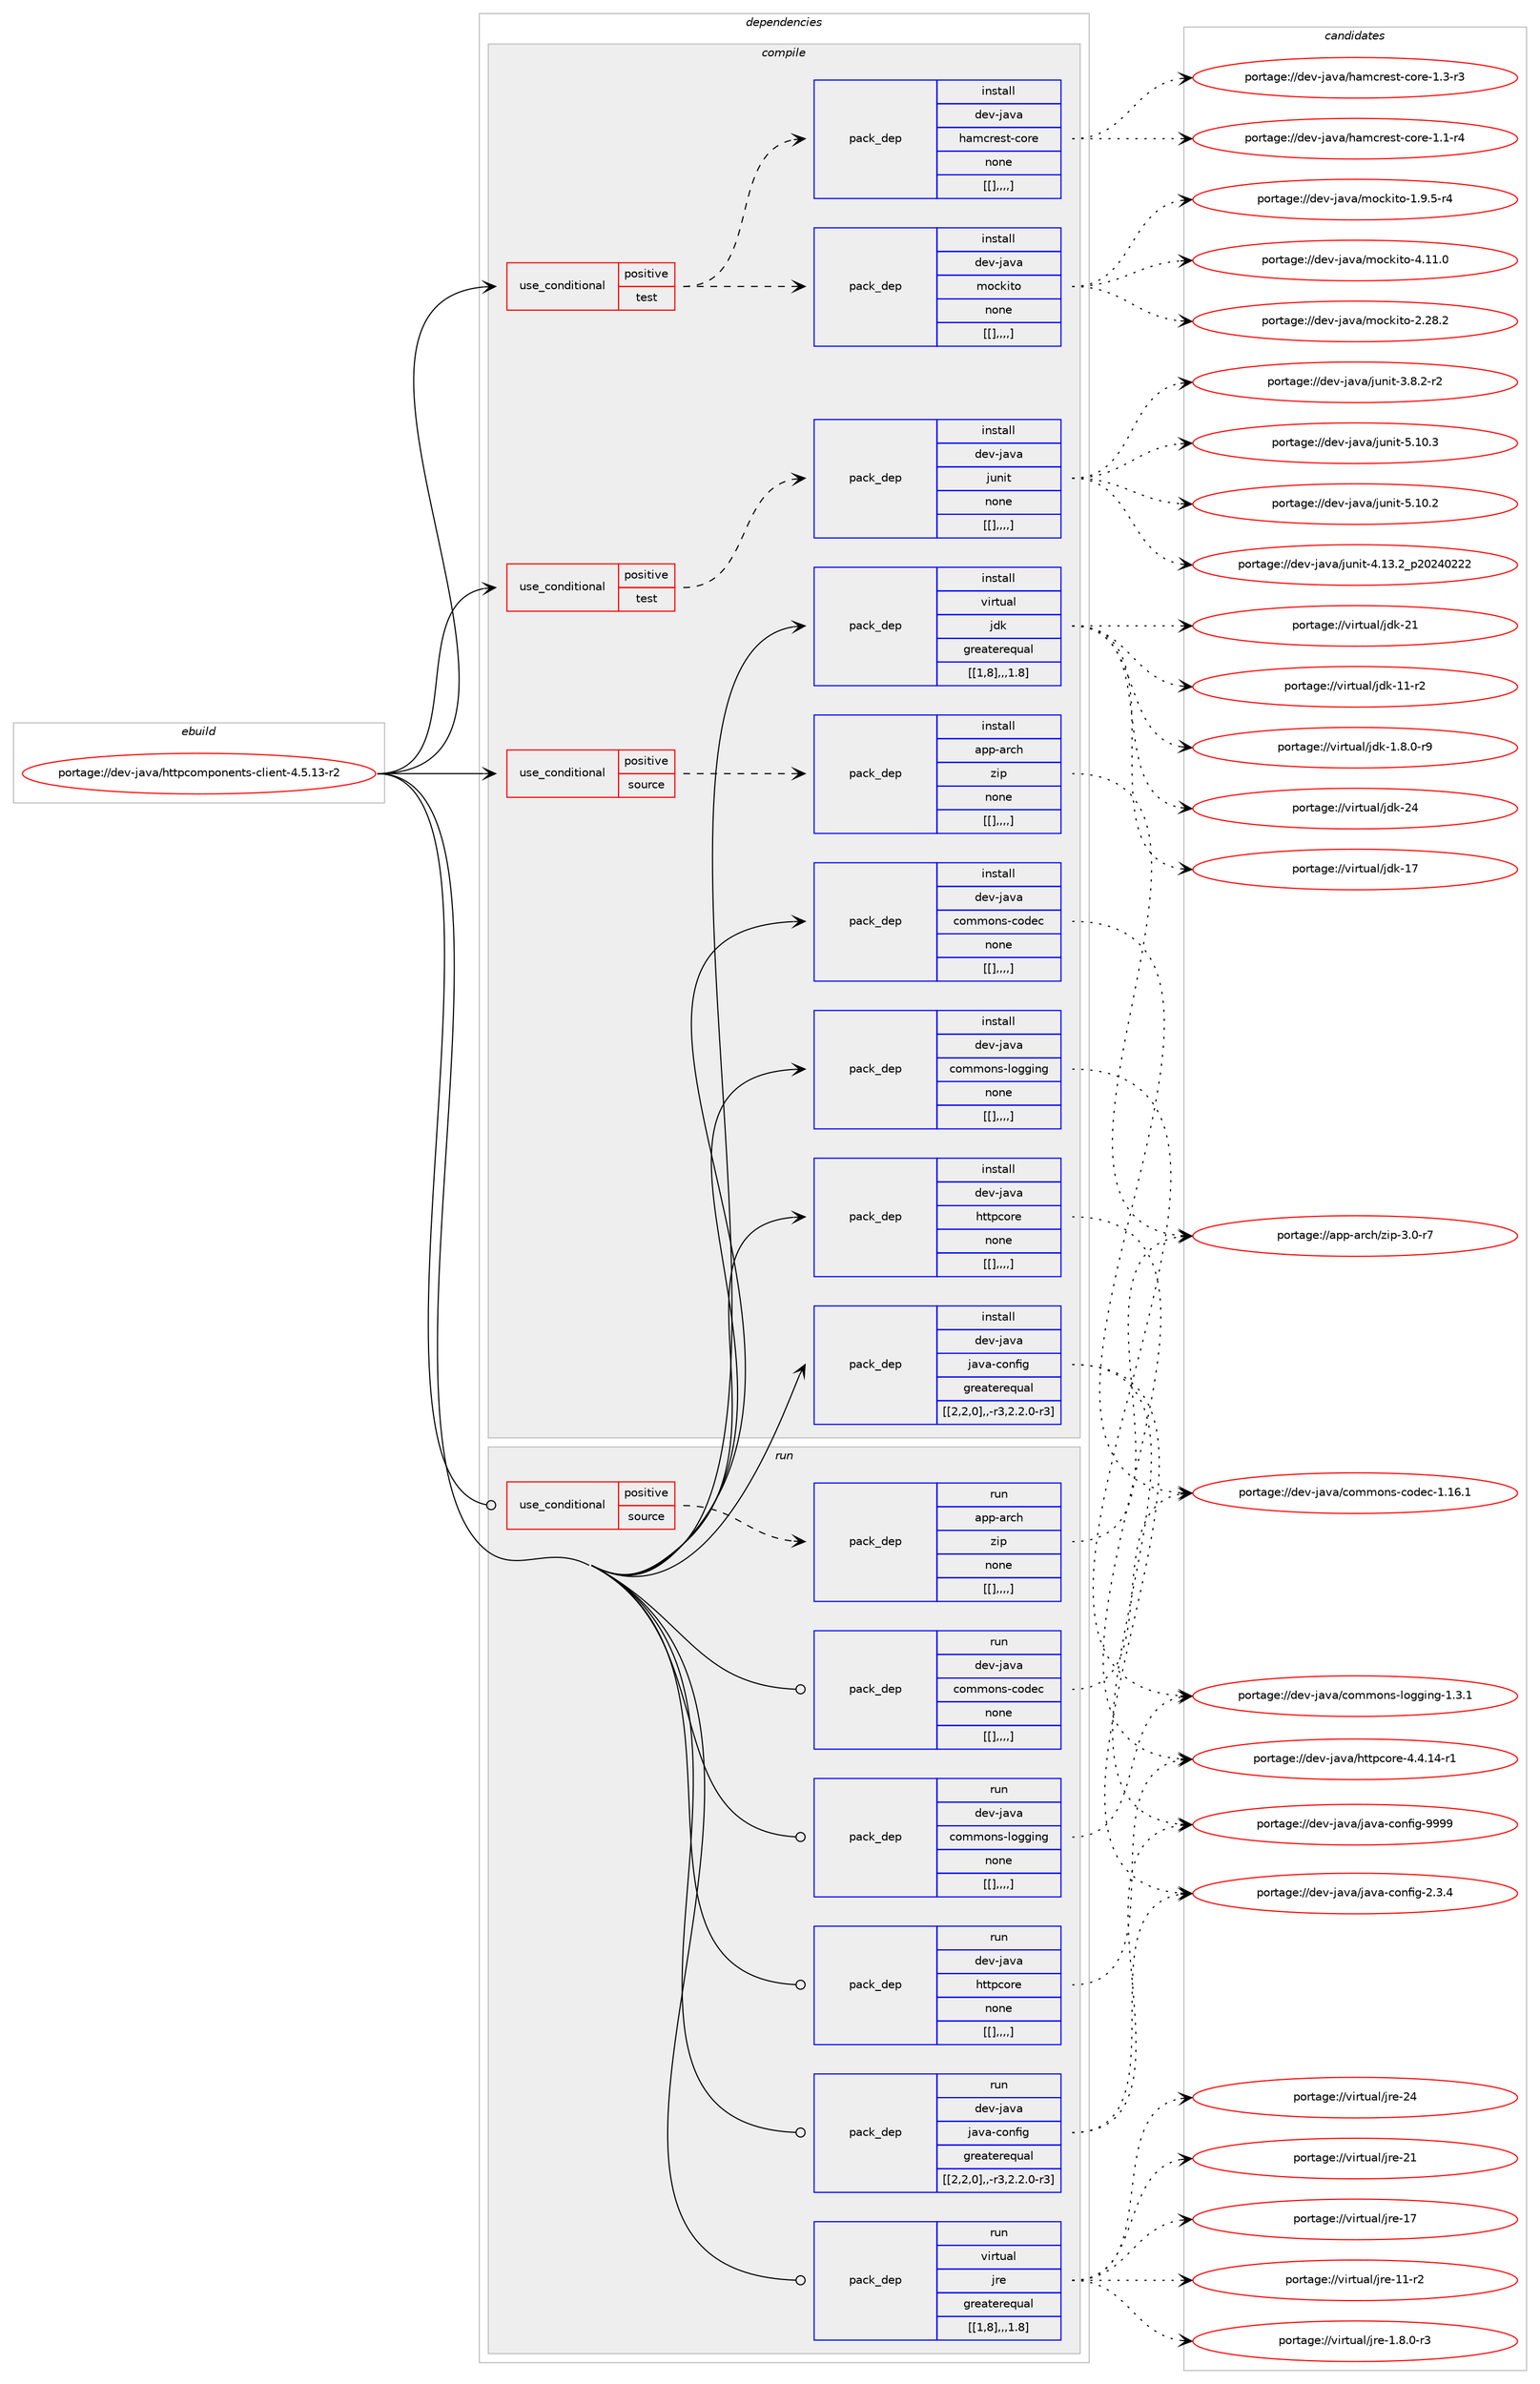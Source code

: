 digraph prolog {

# *************
# Graph options
# *************

newrank=true;
concentrate=true;
compound=true;
graph [rankdir=LR,fontname=Helvetica,fontsize=10,ranksep=1.5];#, ranksep=2.5, nodesep=0.2];
edge  [arrowhead=vee];
node  [fontname=Helvetica,fontsize=10];

# **********
# The ebuild
# **********

subgraph cluster_leftcol {
color=gray;
label=<<i>ebuild</i>>;
id [label="portage://dev-java/httpcomponents-client-4.5.13-r2", color=red, width=4, href="../dev-java/httpcomponents-client-4.5.13-r2.svg"];
}

# ****************
# The dependencies
# ****************

subgraph cluster_midcol {
color=gray;
label=<<i>dependencies</i>>;
subgraph cluster_compile {
fillcolor="#eeeeee";
style=filled;
label=<<i>compile</i>>;
subgraph cond22167 {
dependency94561 [label=<<TABLE BORDER="0" CELLBORDER="1" CELLSPACING="0" CELLPADDING="4"><TR><TD ROWSPAN="3" CELLPADDING="10">use_conditional</TD></TR><TR><TD>positive</TD></TR><TR><TD>source</TD></TR></TABLE>>, shape=none, color=red];
subgraph pack71344 {
dependency94562 [label=<<TABLE BORDER="0" CELLBORDER="1" CELLSPACING="0" CELLPADDING="4" WIDTH="220"><TR><TD ROWSPAN="6" CELLPADDING="30">pack_dep</TD></TR><TR><TD WIDTH="110">install</TD></TR><TR><TD>app-arch</TD></TR><TR><TD>zip</TD></TR><TR><TD>none</TD></TR><TR><TD>[[],,,,]</TD></TR></TABLE>>, shape=none, color=blue];
}
dependency94561:e -> dependency94562:w [weight=20,style="dashed",arrowhead="vee"];
}
id:e -> dependency94561:w [weight=20,style="solid",arrowhead="vee"];
subgraph cond22168 {
dependency94563 [label=<<TABLE BORDER="0" CELLBORDER="1" CELLSPACING="0" CELLPADDING="4"><TR><TD ROWSPAN="3" CELLPADDING="10">use_conditional</TD></TR><TR><TD>positive</TD></TR><TR><TD>test</TD></TR></TABLE>>, shape=none, color=red];
subgraph pack71345 {
dependency94564 [label=<<TABLE BORDER="0" CELLBORDER="1" CELLSPACING="0" CELLPADDING="4" WIDTH="220"><TR><TD ROWSPAN="6" CELLPADDING="30">pack_dep</TD></TR><TR><TD WIDTH="110">install</TD></TR><TR><TD>dev-java</TD></TR><TR><TD>hamcrest-core</TD></TR><TR><TD>none</TD></TR><TR><TD>[[],,,,]</TD></TR></TABLE>>, shape=none, color=blue];
}
dependency94563:e -> dependency94564:w [weight=20,style="dashed",arrowhead="vee"];
subgraph pack71346 {
dependency94565 [label=<<TABLE BORDER="0" CELLBORDER="1" CELLSPACING="0" CELLPADDING="4" WIDTH="220"><TR><TD ROWSPAN="6" CELLPADDING="30">pack_dep</TD></TR><TR><TD WIDTH="110">install</TD></TR><TR><TD>dev-java</TD></TR><TR><TD>mockito</TD></TR><TR><TD>none</TD></TR><TR><TD>[[],,,,]</TD></TR></TABLE>>, shape=none, color=blue];
}
dependency94563:e -> dependency94565:w [weight=20,style="dashed",arrowhead="vee"];
}
id:e -> dependency94563:w [weight=20,style="solid",arrowhead="vee"];
subgraph cond22169 {
dependency94566 [label=<<TABLE BORDER="0" CELLBORDER="1" CELLSPACING="0" CELLPADDING="4"><TR><TD ROWSPAN="3" CELLPADDING="10">use_conditional</TD></TR><TR><TD>positive</TD></TR><TR><TD>test</TD></TR></TABLE>>, shape=none, color=red];
subgraph pack71347 {
dependency94567 [label=<<TABLE BORDER="0" CELLBORDER="1" CELLSPACING="0" CELLPADDING="4" WIDTH="220"><TR><TD ROWSPAN="6" CELLPADDING="30">pack_dep</TD></TR><TR><TD WIDTH="110">install</TD></TR><TR><TD>dev-java</TD></TR><TR><TD>junit</TD></TR><TR><TD>none</TD></TR><TR><TD>[[],,,,]</TD></TR></TABLE>>, shape=none, color=blue];
}
dependency94566:e -> dependency94567:w [weight=20,style="dashed",arrowhead="vee"];
}
id:e -> dependency94566:w [weight=20,style="solid",arrowhead="vee"];
subgraph pack71348 {
dependency94568 [label=<<TABLE BORDER="0" CELLBORDER="1" CELLSPACING="0" CELLPADDING="4" WIDTH="220"><TR><TD ROWSPAN="6" CELLPADDING="30">pack_dep</TD></TR><TR><TD WIDTH="110">install</TD></TR><TR><TD>dev-java</TD></TR><TR><TD>commons-codec</TD></TR><TR><TD>none</TD></TR><TR><TD>[[],,,,]</TD></TR></TABLE>>, shape=none, color=blue];
}
id:e -> dependency94568:w [weight=20,style="solid",arrowhead="vee"];
subgraph pack71349 {
dependency94569 [label=<<TABLE BORDER="0" CELLBORDER="1" CELLSPACING="0" CELLPADDING="4" WIDTH="220"><TR><TD ROWSPAN="6" CELLPADDING="30">pack_dep</TD></TR><TR><TD WIDTH="110">install</TD></TR><TR><TD>dev-java</TD></TR><TR><TD>commons-logging</TD></TR><TR><TD>none</TD></TR><TR><TD>[[],,,,]</TD></TR></TABLE>>, shape=none, color=blue];
}
id:e -> dependency94569:w [weight=20,style="solid",arrowhead="vee"];
subgraph pack71350 {
dependency94570 [label=<<TABLE BORDER="0" CELLBORDER="1" CELLSPACING="0" CELLPADDING="4" WIDTH="220"><TR><TD ROWSPAN="6" CELLPADDING="30">pack_dep</TD></TR><TR><TD WIDTH="110">install</TD></TR><TR><TD>dev-java</TD></TR><TR><TD>httpcore</TD></TR><TR><TD>none</TD></TR><TR><TD>[[],,,,]</TD></TR></TABLE>>, shape=none, color=blue];
}
id:e -> dependency94570:w [weight=20,style="solid",arrowhead="vee"];
subgraph pack71351 {
dependency94571 [label=<<TABLE BORDER="0" CELLBORDER="1" CELLSPACING="0" CELLPADDING="4" WIDTH="220"><TR><TD ROWSPAN="6" CELLPADDING="30">pack_dep</TD></TR><TR><TD WIDTH="110">install</TD></TR><TR><TD>dev-java</TD></TR><TR><TD>java-config</TD></TR><TR><TD>greaterequal</TD></TR><TR><TD>[[2,2,0],,-r3,2.2.0-r3]</TD></TR></TABLE>>, shape=none, color=blue];
}
id:e -> dependency94571:w [weight=20,style="solid",arrowhead="vee"];
subgraph pack71352 {
dependency94572 [label=<<TABLE BORDER="0" CELLBORDER="1" CELLSPACING="0" CELLPADDING="4" WIDTH="220"><TR><TD ROWSPAN="6" CELLPADDING="30">pack_dep</TD></TR><TR><TD WIDTH="110">install</TD></TR><TR><TD>virtual</TD></TR><TR><TD>jdk</TD></TR><TR><TD>greaterequal</TD></TR><TR><TD>[[1,8],,,1.8]</TD></TR></TABLE>>, shape=none, color=blue];
}
id:e -> dependency94572:w [weight=20,style="solid",arrowhead="vee"];
}
subgraph cluster_compileandrun {
fillcolor="#eeeeee";
style=filled;
label=<<i>compile and run</i>>;
}
subgraph cluster_run {
fillcolor="#eeeeee";
style=filled;
label=<<i>run</i>>;
subgraph cond22170 {
dependency94573 [label=<<TABLE BORDER="0" CELLBORDER="1" CELLSPACING="0" CELLPADDING="4"><TR><TD ROWSPAN="3" CELLPADDING="10">use_conditional</TD></TR><TR><TD>positive</TD></TR><TR><TD>source</TD></TR></TABLE>>, shape=none, color=red];
subgraph pack71353 {
dependency94574 [label=<<TABLE BORDER="0" CELLBORDER="1" CELLSPACING="0" CELLPADDING="4" WIDTH="220"><TR><TD ROWSPAN="6" CELLPADDING="30">pack_dep</TD></TR><TR><TD WIDTH="110">run</TD></TR><TR><TD>app-arch</TD></TR><TR><TD>zip</TD></TR><TR><TD>none</TD></TR><TR><TD>[[],,,,]</TD></TR></TABLE>>, shape=none, color=blue];
}
dependency94573:e -> dependency94574:w [weight=20,style="dashed",arrowhead="vee"];
}
id:e -> dependency94573:w [weight=20,style="solid",arrowhead="odot"];
subgraph pack71354 {
dependency94575 [label=<<TABLE BORDER="0" CELLBORDER="1" CELLSPACING="0" CELLPADDING="4" WIDTH="220"><TR><TD ROWSPAN="6" CELLPADDING="30">pack_dep</TD></TR><TR><TD WIDTH="110">run</TD></TR><TR><TD>dev-java</TD></TR><TR><TD>commons-codec</TD></TR><TR><TD>none</TD></TR><TR><TD>[[],,,,]</TD></TR></TABLE>>, shape=none, color=blue];
}
id:e -> dependency94575:w [weight=20,style="solid",arrowhead="odot"];
subgraph pack71355 {
dependency94576 [label=<<TABLE BORDER="0" CELLBORDER="1" CELLSPACING="0" CELLPADDING="4" WIDTH="220"><TR><TD ROWSPAN="6" CELLPADDING="30">pack_dep</TD></TR><TR><TD WIDTH="110">run</TD></TR><TR><TD>dev-java</TD></TR><TR><TD>commons-logging</TD></TR><TR><TD>none</TD></TR><TR><TD>[[],,,,]</TD></TR></TABLE>>, shape=none, color=blue];
}
id:e -> dependency94576:w [weight=20,style="solid",arrowhead="odot"];
subgraph pack71356 {
dependency94577 [label=<<TABLE BORDER="0" CELLBORDER="1" CELLSPACING="0" CELLPADDING="4" WIDTH="220"><TR><TD ROWSPAN="6" CELLPADDING="30">pack_dep</TD></TR><TR><TD WIDTH="110">run</TD></TR><TR><TD>dev-java</TD></TR><TR><TD>httpcore</TD></TR><TR><TD>none</TD></TR><TR><TD>[[],,,,]</TD></TR></TABLE>>, shape=none, color=blue];
}
id:e -> dependency94577:w [weight=20,style="solid",arrowhead="odot"];
subgraph pack71357 {
dependency94578 [label=<<TABLE BORDER="0" CELLBORDER="1" CELLSPACING="0" CELLPADDING="4" WIDTH="220"><TR><TD ROWSPAN="6" CELLPADDING="30">pack_dep</TD></TR><TR><TD WIDTH="110">run</TD></TR><TR><TD>dev-java</TD></TR><TR><TD>java-config</TD></TR><TR><TD>greaterequal</TD></TR><TR><TD>[[2,2,0],,-r3,2.2.0-r3]</TD></TR></TABLE>>, shape=none, color=blue];
}
id:e -> dependency94578:w [weight=20,style="solid",arrowhead="odot"];
subgraph pack71358 {
dependency94579 [label=<<TABLE BORDER="0" CELLBORDER="1" CELLSPACING="0" CELLPADDING="4" WIDTH="220"><TR><TD ROWSPAN="6" CELLPADDING="30">pack_dep</TD></TR><TR><TD WIDTH="110">run</TD></TR><TR><TD>virtual</TD></TR><TR><TD>jre</TD></TR><TR><TD>greaterequal</TD></TR><TR><TD>[[1,8],,,1.8]</TD></TR></TABLE>>, shape=none, color=blue];
}
id:e -> dependency94579:w [weight=20,style="solid",arrowhead="odot"];
}
}

# **************
# The candidates
# **************

subgraph cluster_choices {
rank=same;
color=gray;
label=<<i>candidates</i>>;

subgraph choice71344 {
color=black;
nodesep=1;
choice9711211245971149910447122105112455146484511455 [label="portage://app-arch/zip-3.0-r7", color=red, width=4,href="../app-arch/zip-3.0-r7.svg"];
dependency94562:e -> choice9711211245971149910447122105112455146484511455:w [style=dotted,weight="100"];
}
subgraph choice71345 {
color=black;
nodesep=1;
choice1001011184510697118974710497109991141011151164599111114101454946514511451 [label="portage://dev-java/hamcrest-core-1.3-r3", color=red, width=4,href="../dev-java/hamcrest-core-1.3-r3.svg"];
choice1001011184510697118974710497109991141011151164599111114101454946494511452 [label="portage://dev-java/hamcrest-core-1.1-r4", color=red, width=4,href="../dev-java/hamcrest-core-1.1-r4.svg"];
dependency94564:e -> choice1001011184510697118974710497109991141011151164599111114101454946514511451:w [style=dotted,weight="100"];
dependency94564:e -> choice1001011184510697118974710497109991141011151164599111114101454946494511452:w [style=dotted,weight="100"];
}
subgraph choice71346 {
color=black;
nodesep=1;
choice100101118451069711897471091119910710511611145524649494648 [label="portage://dev-java/mockito-4.11.0", color=red, width=4,href="../dev-java/mockito-4.11.0.svg"];
choice100101118451069711897471091119910710511611145504650564650 [label="portage://dev-java/mockito-2.28.2", color=red, width=4,href="../dev-java/mockito-2.28.2.svg"];
choice10010111845106971189747109111991071051161114549465746534511452 [label="portage://dev-java/mockito-1.9.5-r4", color=red, width=4,href="../dev-java/mockito-1.9.5-r4.svg"];
dependency94565:e -> choice100101118451069711897471091119910710511611145524649494648:w [style=dotted,weight="100"];
dependency94565:e -> choice100101118451069711897471091119910710511611145504650564650:w [style=dotted,weight="100"];
dependency94565:e -> choice10010111845106971189747109111991071051161114549465746534511452:w [style=dotted,weight="100"];
}
subgraph choice71347 {
color=black;
nodesep=1;
choice1001011184510697118974710611711010511645534649484651 [label="portage://dev-java/junit-5.10.3", color=red, width=4,href="../dev-java/junit-5.10.3.svg"];
choice1001011184510697118974710611711010511645534649484650 [label="portage://dev-java/junit-5.10.2", color=red, width=4,href="../dev-java/junit-5.10.2.svg"];
choice1001011184510697118974710611711010511645524649514650951125048505248505050 [label="portage://dev-java/junit-4.13.2_p20240222", color=red, width=4,href="../dev-java/junit-4.13.2_p20240222.svg"];
choice100101118451069711897471061171101051164551465646504511450 [label="portage://dev-java/junit-3.8.2-r2", color=red, width=4,href="../dev-java/junit-3.8.2-r2.svg"];
dependency94567:e -> choice1001011184510697118974710611711010511645534649484651:w [style=dotted,weight="100"];
dependency94567:e -> choice1001011184510697118974710611711010511645534649484650:w [style=dotted,weight="100"];
dependency94567:e -> choice1001011184510697118974710611711010511645524649514650951125048505248505050:w [style=dotted,weight="100"];
dependency94567:e -> choice100101118451069711897471061171101051164551465646504511450:w [style=dotted,weight="100"];
}
subgraph choice71348 {
color=black;
nodesep=1;
choice100101118451069711897479911110910911111011545991111001019945494649544649 [label="portage://dev-java/commons-codec-1.16.1", color=red, width=4,href="../dev-java/commons-codec-1.16.1.svg"];
dependency94568:e -> choice100101118451069711897479911110910911111011545991111001019945494649544649:w [style=dotted,weight="100"];
}
subgraph choice71349 {
color=black;
nodesep=1;
choice100101118451069711897479911110910911111011545108111103103105110103454946514649 [label="portage://dev-java/commons-logging-1.3.1", color=red, width=4,href="../dev-java/commons-logging-1.3.1.svg"];
dependency94569:e -> choice100101118451069711897479911110910911111011545108111103103105110103454946514649:w [style=dotted,weight="100"];
}
subgraph choice71350 {
color=black;
nodesep=1;
choice1001011184510697118974710411611611299111114101455246524649524511449 [label="portage://dev-java/httpcore-4.4.14-r1", color=red, width=4,href="../dev-java/httpcore-4.4.14-r1.svg"];
dependency94570:e -> choice1001011184510697118974710411611611299111114101455246524649524511449:w [style=dotted,weight="100"];
}
subgraph choice71351 {
color=black;
nodesep=1;
choice10010111845106971189747106971189745991111101021051034557575757 [label="portage://dev-java/java-config-9999", color=red, width=4,href="../dev-java/java-config-9999.svg"];
choice1001011184510697118974710697118974599111110102105103455046514652 [label="portage://dev-java/java-config-2.3.4", color=red, width=4,href="../dev-java/java-config-2.3.4.svg"];
dependency94571:e -> choice10010111845106971189747106971189745991111101021051034557575757:w [style=dotted,weight="100"];
dependency94571:e -> choice1001011184510697118974710697118974599111110102105103455046514652:w [style=dotted,weight="100"];
}
subgraph choice71352 {
color=black;
nodesep=1;
choice1181051141161179710847106100107455052 [label="portage://virtual/jdk-24", color=red, width=4,href="../virtual/jdk-24.svg"];
choice1181051141161179710847106100107455049 [label="portage://virtual/jdk-21", color=red, width=4,href="../virtual/jdk-21.svg"];
choice1181051141161179710847106100107454955 [label="portage://virtual/jdk-17", color=red, width=4,href="../virtual/jdk-17.svg"];
choice11810511411611797108471061001074549494511450 [label="portage://virtual/jdk-11-r2", color=red, width=4,href="../virtual/jdk-11-r2.svg"];
choice11810511411611797108471061001074549465646484511457 [label="portage://virtual/jdk-1.8.0-r9", color=red, width=4,href="../virtual/jdk-1.8.0-r9.svg"];
dependency94572:e -> choice1181051141161179710847106100107455052:w [style=dotted,weight="100"];
dependency94572:e -> choice1181051141161179710847106100107455049:w [style=dotted,weight="100"];
dependency94572:e -> choice1181051141161179710847106100107454955:w [style=dotted,weight="100"];
dependency94572:e -> choice11810511411611797108471061001074549494511450:w [style=dotted,weight="100"];
dependency94572:e -> choice11810511411611797108471061001074549465646484511457:w [style=dotted,weight="100"];
}
subgraph choice71353 {
color=black;
nodesep=1;
choice9711211245971149910447122105112455146484511455 [label="portage://app-arch/zip-3.0-r7", color=red, width=4,href="../app-arch/zip-3.0-r7.svg"];
dependency94574:e -> choice9711211245971149910447122105112455146484511455:w [style=dotted,weight="100"];
}
subgraph choice71354 {
color=black;
nodesep=1;
choice100101118451069711897479911110910911111011545991111001019945494649544649 [label="portage://dev-java/commons-codec-1.16.1", color=red, width=4,href="../dev-java/commons-codec-1.16.1.svg"];
dependency94575:e -> choice100101118451069711897479911110910911111011545991111001019945494649544649:w [style=dotted,weight="100"];
}
subgraph choice71355 {
color=black;
nodesep=1;
choice100101118451069711897479911110910911111011545108111103103105110103454946514649 [label="portage://dev-java/commons-logging-1.3.1", color=red, width=4,href="../dev-java/commons-logging-1.3.1.svg"];
dependency94576:e -> choice100101118451069711897479911110910911111011545108111103103105110103454946514649:w [style=dotted,weight="100"];
}
subgraph choice71356 {
color=black;
nodesep=1;
choice1001011184510697118974710411611611299111114101455246524649524511449 [label="portage://dev-java/httpcore-4.4.14-r1", color=red, width=4,href="../dev-java/httpcore-4.4.14-r1.svg"];
dependency94577:e -> choice1001011184510697118974710411611611299111114101455246524649524511449:w [style=dotted,weight="100"];
}
subgraph choice71357 {
color=black;
nodesep=1;
choice10010111845106971189747106971189745991111101021051034557575757 [label="portage://dev-java/java-config-9999", color=red, width=4,href="../dev-java/java-config-9999.svg"];
choice1001011184510697118974710697118974599111110102105103455046514652 [label="portage://dev-java/java-config-2.3.4", color=red, width=4,href="../dev-java/java-config-2.3.4.svg"];
dependency94578:e -> choice10010111845106971189747106971189745991111101021051034557575757:w [style=dotted,weight="100"];
dependency94578:e -> choice1001011184510697118974710697118974599111110102105103455046514652:w [style=dotted,weight="100"];
}
subgraph choice71358 {
color=black;
nodesep=1;
choice1181051141161179710847106114101455052 [label="portage://virtual/jre-24", color=red, width=4,href="../virtual/jre-24.svg"];
choice1181051141161179710847106114101455049 [label="portage://virtual/jre-21", color=red, width=4,href="../virtual/jre-21.svg"];
choice1181051141161179710847106114101454955 [label="portage://virtual/jre-17", color=red, width=4,href="../virtual/jre-17.svg"];
choice11810511411611797108471061141014549494511450 [label="portage://virtual/jre-11-r2", color=red, width=4,href="../virtual/jre-11-r2.svg"];
choice11810511411611797108471061141014549465646484511451 [label="portage://virtual/jre-1.8.0-r3", color=red, width=4,href="../virtual/jre-1.8.0-r3.svg"];
dependency94579:e -> choice1181051141161179710847106114101455052:w [style=dotted,weight="100"];
dependency94579:e -> choice1181051141161179710847106114101455049:w [style=dotted,weight="100"];
dependency94579:e -> choice1181051141161179710847106114101454955:w [style=dotted,weight="100"];
dependency94579:e -> choice11810511411611797108471061141014549494511450:w [style=dotted,weight="100"];
dependency94579:e -> choice11810511411611797108471061141014549465646484511451:w [style=dotted,weight="100"];
}
}

}
